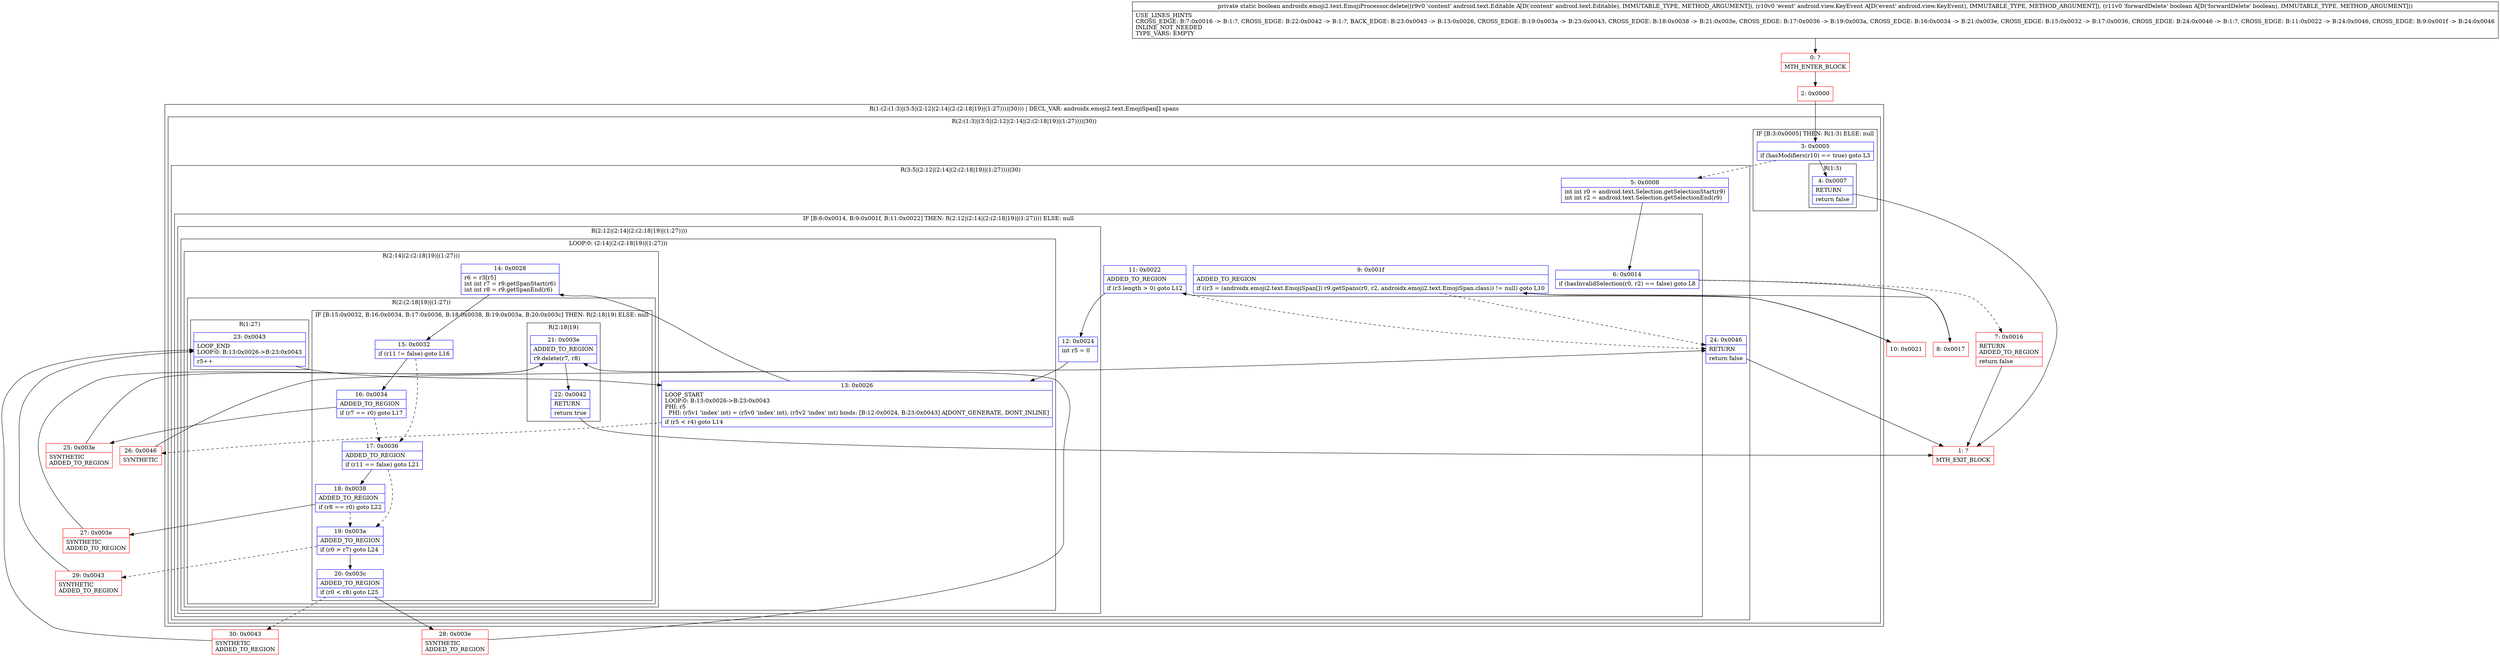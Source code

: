 digraph "CFG forandroidx.emoji2.text.EmojiProcessor.delete(Landroid\/text\/Editable;Landroid\/view\/KeyEvent;Z)Z" {
subgraph cluster_Region_2112322061 {
label = "R(1:(2:(1:3)|(3:5|(2:12|(2:14|(2:(2:18|19)|(1:27))))|30))) | DECL_VAR: androidx.emoji2.text.EmojiSpan[] spans\l";
node [shape=record,color=blue];
subgraph cluster_Region_1266344606 {
label = "R(2:(1:3)|(3:5|(2:12|(2:14|(2:(2:18|19)|(1:27))))|30))";
node [shape=record,color=blue];
subgraph cluster_IfRegion_1048142284 {
label = "IF [B:3:0x0005] THEN: R(1:3) ELSE: null";
node [shape=record,color=blue];
Node_3 [shape=record,label="{3\:\ 0x0005|if (hasModifiers(r10) == true) goto L3\l}"];
subgraph cluster_Region_1679555177 {
label = "R(1:3)";
node [shape=record,color=blue];
Node_4 [shape=record,label="{4\:\ 0x0007|RETURN\l|return false\l}"];
}
}
subgraph cluster_Region_1591933203 {
label = "R(3:5|(2:12|(2:14|(2:(2:18|19)|(1:27))))|30)";
node [shape=record,color=blue];
Node_5 [shape=record,label="{5\:\ 0x0008|int int r0 = android.text.Selection.getSelectionStart(r9)\lint int r2 = android.text.Selection.getSelectionEnd(r9)\l}"];
subgraph cluster_IfRegion_1585141736 {
label = "IF [B:6:0x0014, B:9:0x001f, B:11:0x0022] THEN: R(2:12|(2:14|(2:(2:18|19)|(1:27)))) ELSE: null";
node [shape=record,color=blue];
Node_6 [shape=record,label="{6\:\ 0x0014|if (hasInvalidSelection(r0, r2) == false) goto L8\l}"];
Node_9 [shape=record,label="{9\:\ 0x001f|ADDED_TO_REGION\l|if ((r3 = (androidx.emoji2.text.EmojiSpan[]) r9.getSpans(r0, r2, androidx.emoji2.text.EmojiSpan.class)) != null) goto L10\l}"];
Node_11 [shape=record,label="{11\:\ 0x0022|ADDED_TO_REGION\l|if (r3.length \> 0) goto L12\l}"];
subgraph cluster_Region_1898649606 {
label = "R(2:12|(2:14|(2:(2:18|19)|(1:27))))";
node [shape=record,color=blue];
Node_12 [shape=record,label="{12\:\ 0x0024|int r5 = 0\l\l}"];
subgraph cluster_LoopRegion_577422325 {
label = "LOOP:0: (2:14|(2:(2:18|19)|(1:27)))";
node [shape=record,color=blue];
Node_13 [shape=record,label="{13\:\ 0x0026|LOOP_START\lLOOP:0: B:13:0x0026\-\>B:23:0x0043\lPHI: r5 \l  PHI: (r5v1 'index' int) = (r5v0 'index' int), (r5v2 'index' int) binds: [B:12:0x0024, B:23:0x0043] A[DONT_GENERATE, DONT_INLINE]\l|if (r5 \< r4) goto L14\l}"];
subgraph cluster_Region_944266577 {
label = "R(2:14|(2:(2:18|19)|(1:27)))";
node [shape=record,color=blue];
Node_14 [shape=record,label="{14\:\ 0x0028|r6 = r3[r5]\lint int r7 = r9.getSpanStart(r6)\lint int r8 = r9.getSpanEnd(r6)\l}"];
subgraph cluster_Region_1041804084 {
label = "R(2:(2:18|19)|(1:27))";
node [shape=record,color=blue];
subgraph cluster_IfRegion_57959916 {
label = "IF [B:15:0x0032, B:16:0x0034, B:17:0x0036, B:18:0x0038, B:19:0x003a, B:20:0x003c] THEN: R(2:18|19) ELSE: null";
node [shape=record,color=blue];
Node_15 [shape=record,label="{15\:\ 0x0032|if (r11 != false) goto L16\l}"];
Node_16 [shape=record,label="{16\:\ 0x0034|ADDED_TO_REGION\l|if (r7 == r0) goto L17\l}"];
Node_17 [shape=record,label="{17\:\ 0x0036|ADDED_TO_REGION\l|if (r11 == false) goto L21\l}"];
Node_18 [shape=record,label="{18\:\ 0x0038|ADDED_TO_REGION\l|if (r8 == r0) goto L22\l}"];
Node_19 [shape=record,label="{19\:\ 0x003a|ADDED_TO_REGION\l|if (r0 \> r7) goto L24\l}"];
Node_20 [shape=record,label="{20\:\ 0x003c|ADDED_TO_REGION\l|if (r0 \< r8) goto L25\l}"];
subgraph cluster_Region_485736655 {
label = "R(2:18|19)";
node [shape=record,color=blue];
Node_21 [shape=record,label="{21\:\ 0x003e|ADDED_TO_REGION\l|r9.delete(r7, r8)\l}"];
Node_22 [shape=record,label="{22\:\ 0x0042|RETURN\l|return true\l}"];
}
}
subgraph cluster_Region_1007192487 {
label = "R(1:27)";
node [shape=record,color=blue];
Node_23 [shape=record,label="{23\:\ 0x0043|LOOP_END\lLOOP:0: B:13:0x0026\-\>B:23:0x0043\l|r5++\l}"];
}
}
}
}
}
}
Node_24 [shape=record,label="{24\:\ 0x0046|RETURN\l|return false\l}"];
}
}
}
Node_0 [shape=record,color=red,label="{0\:\ ?|MTH_ENTER_BLOCK\l}"];
Node_2 [shape=record,color=red,label="{2\:\ 0x0000}"];
Node_1 [shape=record,color=red,label="{1\:\ ?|MTH_EXIT_BLOCK\l}"];
Node_7 [shape=record,color=red,label="{7\:\ 0x0016|RETURN\lADDED_TO_REGION\l|return false\l}"];
Node_8 [shape=record,color=red,label="{8\:\ 0x0017}"];
Node_10 [shape=record,color=red,label="{10\:\ 0x0021}"];
Node_25 [shape=record,color=red,label="{25\:\ 0x003e|SYNTHETIC\lADDED_TO_REGION\l}"];
Node_27 [shape=record,color=red,label="{27\:\ 0x003e|SYNTHETIC\lADDED_TO_REGION\l}"];
Node_28 [shape=record,color=red,label="{28\:\ 0x003e|SYNTHETIC\lADDED_TO_REGION\l}"];
Node_30 [shape=record,color=red,label="{30\:\ 0x0043|SYNTHETIC\lADDED_TO_REGION\l}"];
Node_29 [shape=record,color=red,label="{29\:\ 0x0043|SYNTHETIC\lADDED_TO_REGION\l}"];
Node_26 [shape=record,color=red,label="{26\:\ 0x0046|SYNTHETIC\l}"];
MethodNode[shape=record,label="{private static boolean androidx.emoji2.text.EmojiProcessor.delete((r9v0 'content' android.text.Editable A[D('content' android.text.Editable), IMMUTABLE_TYPE, METHOD_ARGUMENT]), (r10v0 'event' android.view.KeyEvent A[D('event' android.view.KeyEvent), IMMUTABLE_TYPE, METHOD_ARGUMENT]), (r11v0 'forwardDelete' boolean A[D('forwardDelete' boolean), IMMUTABLE_TYPE, METHOD_ARGUMENT]))  | USE_LINES_HINTS\lCROSS_EDGE: B:7:0x0016 \-\> B:1:?, CROSS_EDGE: B:22:0x0042 \-\> B:1:?, BACK_EDGE: B:23:0x0043 \-\> B:13:0x0026, CROSS_EDGE: B:19:0x003a \-\> B:23:0x0043, CROSS_EDGE: B:18:0x0038 \-\> B:21:0x003e, CROSS_EDGE: B:17:0x0036 \-\> B:19:0x003a, CROSS_EDGE: B:16:0x0034 \-\> B:21:0x003e, CROSS_EDGE: B:15:0x0032 \-\> B:17:0x0036, CROSS_EDGE: B:24:0x0046 \-\> B:1:?, CROSS_EDGE: B:11:0x0022 \-\> B:24:0x0046, CROSS_EDGE: B:9:0x001f \-\> B:24:0x0046\lINLINE_NOT_NEEDED\lTYPE_VARS: EMPTY\l}"];
MethodNode -> Node_0;Node_3 -> Node_4;
Node_3 -> Node_5[style=dashed];
Node_4 -> Node_1;
Node_5 -> Node_6;
Node_6 -> Node_7[style=dashed];
Node_6 -> Node_8;
Node_9 -> Node_10;
Node_9 -> Node_24[style=dashed];
Node_11 -> Node_12;
Node_11 -> Node_24[style=dashed];
Node_12 -> Node_13;
Node_13 -> Node_14;
Node_13 -> Node_26[style=dashed];
Node_14 -> Node_15;
Node_15 -> Node_16;
Node_15 -> Node_17[style=dashed];
Node_16 -> Node_17[style=dashed];
Node_16 -> Node_25;
Node_17 -> Node_18;
Node_17 -> Node_19[style=dashed];
Node_18 -> Node_19[style=dashed];
Node_18 -> Node_27;
Node_19 -> Node_20;
Node_19 -> Node_29[style=dashed];
Node_20 -> Node_28;
Node_20 -> Node_30[style=dashed];
Node_21 -> Node_22;
Node_22 -> Node_1;
Node_23 -> Node_13;
Node_24 -> Node_1;
Node_0 -> Node_2;
Node_2 -> Node_3;
Node_7 -> Node_1;
Node_8 -> Node_9;
Node_10 -> Node_11;
Node_25 -> Node_21;
Node_27 -> Node_21;
Node_28 -> Node_21;
Node_30 -> Node_23;
Node_29 -> Node_23;
Node_26 -> Node_24;
}

